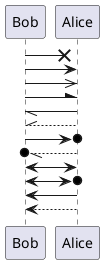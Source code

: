 @startuml
'
'Basics: Change Arrow
'You can change arrow style by several ways:
'• add a final x to denote a lost message
'• use \ or / instead of < or > to have only the bottom or top part of the arrow
'• repeat the arrow head (for example, >> or //) head to have a thin drawing
'• use -- instead of - to have a dotted arrow
'• add a final "o" at arrow head
'• use bidirectional arrow <->
'
Bob ->x Alice
Bob -> Alice
Bob ->> Alice
Bob -\ Alice
Bob \\- Alice
Bob //-- Alice
Bob ->o Alice
Bob o\\-- Alice
Bob <-> Alice
Bob <->o Alice
Bob <- Alice
Bob <-- Alice
@enduml